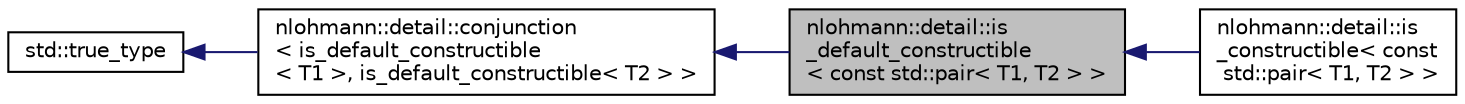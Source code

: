 digraph "nlohmann::detail::is_default_constructible&lt; const std::pair&lt; T1, T2 &gt; &gt;"
{
 // LATEX_PDF_SIZE
  edge [fontname="Helvetica",fontsize="10",labelfontname="Helvetica",labelfontsize="10"];
  node [fontname="Helvetica",fontsize="10",shape=record];
  rankdir="LR";
  Node1 [label="nlohmann::detail::is\l_default_constructible\l\< const std::pair\< T1, T2 \> \>",height=0.2,width=0.4,color="black", fillcolor="grey75", style="filled", fontcolor="black",tooltip=" "];
  Node2 -> Node1 [dir="back",color="midnightblue",fontsize="10",style="solid",fontname="Helvetica"];
  Node2 [label="nlohmann::detail::conjunction\l\< is_default_constructible\l\< T1 \>, is_default_constructible\< T2 \> \>",height=0.2,width=0.4,color="black", fillcolor="white", style="filled",URL="$structnlohmann_1_1detail_1_1conjunction.html",tooltip=" "];
  Node3 -> Node2 [dir="back",color="midnightblue",fontsize="10",style="solid",fontname="Helvetica"];
  Node3 [label="std::true_type",height=0.2,width=0.4,color="black", fillcolor="white", style="filled",tooltip=" "];
  Node1 -> Node4 [dir="back",color="midnightblue",fontsize="10",style="solid",fontname="Helvetica"];
  Node4 [label="nlohmann::detail::is\l_constructible\< const\l std::pair\< T1, T2 \> \>",height=0.2,width=0.4,color="black", fillcolor="white", style="filled",URL="$structnlohmann_1_1detail_1_1is__constructible_3_01const_01std_1_1pair_3_01_t1_00_01_t2_01_4_01_4.html",tooltip=" "];
}
